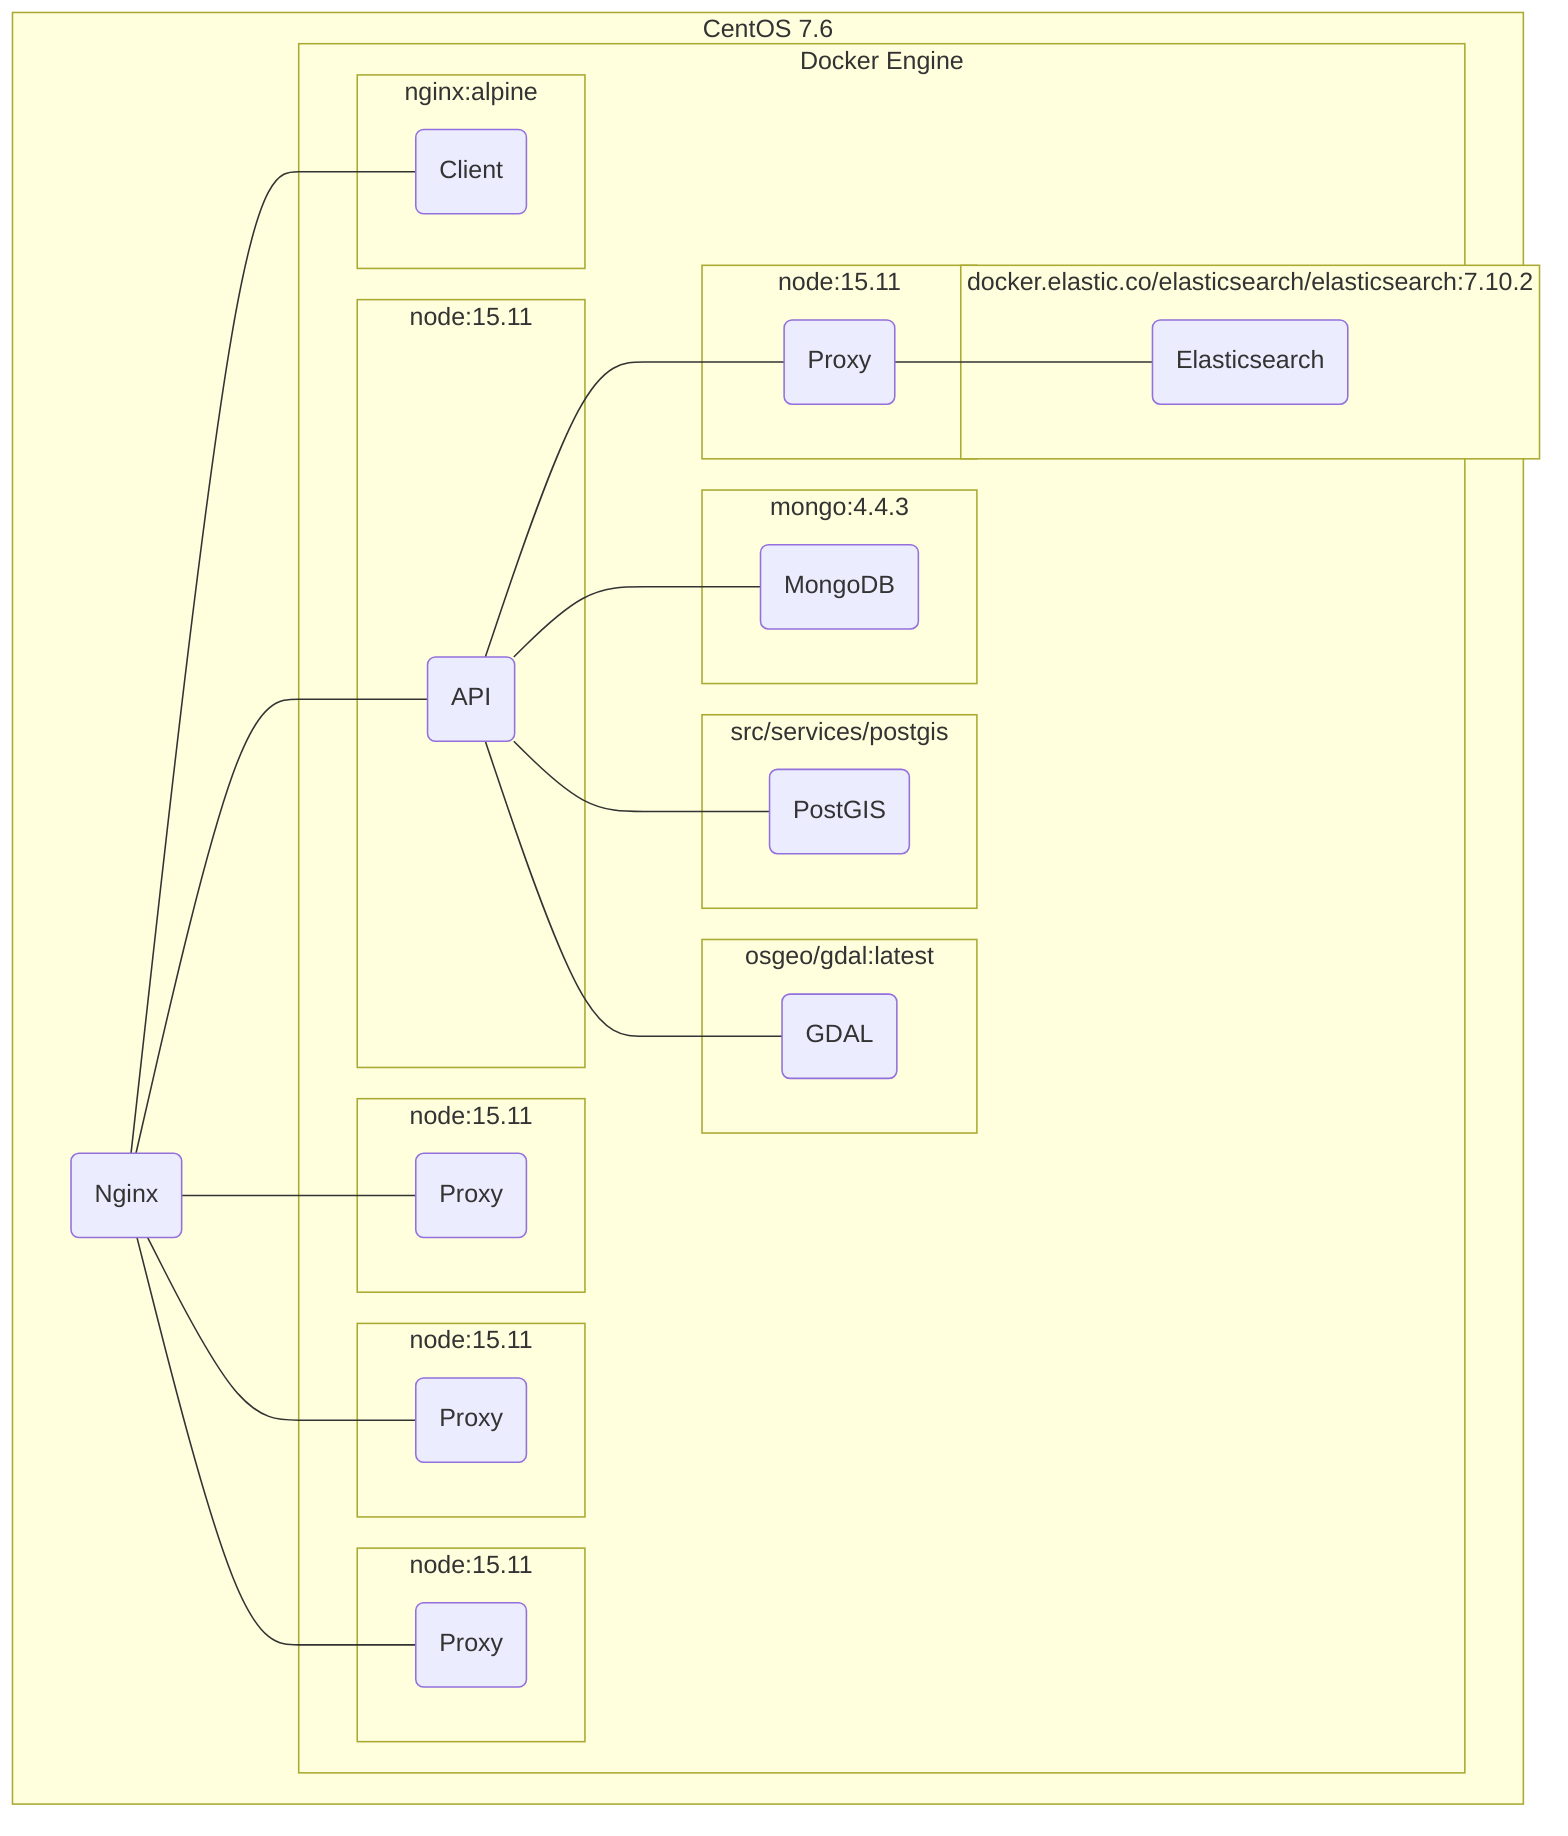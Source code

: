 graph 

    %% CentOS boundary
    subgraph CentOS_boundary ["CentOS 7.6"]

        Nginx(Nginx) --- Client
        Nginx --- ClientProxy1
        Nginx --- ClientProxy2
        Nginx --- ClientProxy3
        Nginx --- API

        %% Docker Engine boundary
        subgraph Docker_boundary ["Docker Engine"]

            %% Docker container boundaries
            subgraph 1 ["nginx:alpine"]
                Client(Client)
            end
            subgraph 2 ["node:15.11"]
                API(API)
            end
            subgraph 3a ["node:15.11"]
                ClientProxy1(Proxy)
            end     
            subgraph 3b ["node:15.11"]
                ClientProxy2(Proxy)
            end     
            subgraph 3c ["node:15.11"]
                ClientProxy3(Proxy)
            end                     
            subgraph 4 ["node:15.11"]
                ApiProxy(Proxy)
            end
            subgraph 5 ["docker.elastic.co/elasticsearch/elasticsearch:7.10.2"]
                Elasticsearch(Elasticsearch)
            end     
            subgraph 6 ["mongo:4.4.3"]
                Mongo(MongoDB)
            end    
            subgraph 7 ["src/services/postgis"]
                PostGIS(PostGIS)
            end
            subgraph 8 ["osgeo/gdal:latest"]
                GDAL(GDAL)
            end

            %% Topology
            API --- ApiProxy
            API --- Mongo
            API --- PostGIS
            API --- GDAL
            ApiProxy --- Elasticsearch

        end

  
    end